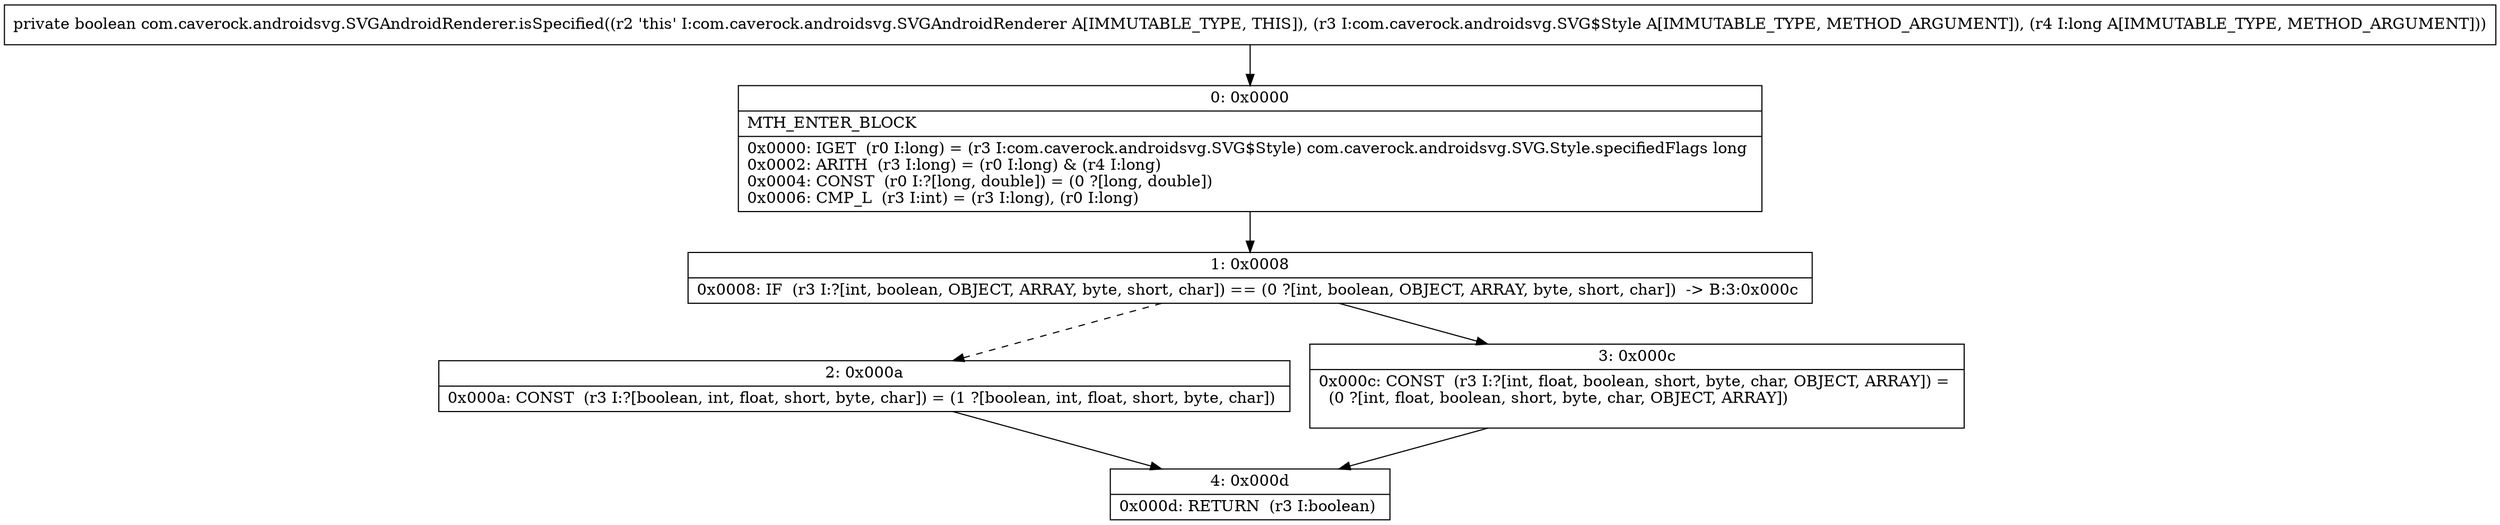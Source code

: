 digraph "CFG forcom.caverock.androidsvg.SVGAndroidRenderer.isSpecified(Lcom\/caverock\/androidsvg\/SVG$Style;J)Z" {
Node_0 [shape=record,label="{0\:\ 0x0000|MTH_ENTER_BLOCK\l|0x0000: IGET  (r0 I:long) = (r3 I:com.caverock.androidsvg.SVG$Style) com.caverock.androidsvg.SVG.Style.specifiedFlags long \l0x0002: ARITH  (r3 I:long) = (r0 I:long) & (r4 I:long) \l0x0004: CONST  (r0 I:?[long, double]) = (0 ?[long, double]) \l0x0006: CMP_L  (r3 I:int) = (r3 I:long), (r0 I:long) \l}"];
Node_1 [shape=record,label="{1\:\ 0x0008|0x0008: IF  (r3 I:?[int, boolean, OBJECT, ARRAY, byte, short, char]) == (0 ?[int, boolean, OBJECT, ARRAY, byte, short, char])  \-\> B:3:0x000c \l}"];
Node_2 [shape=record,label="{2\:\ 0x000a|0x000a: CONST  (r3 I:?[boolean, int, float, short, byte, char]) = (1 ?[boolean, int, float, short, byte, char]) \l}"];
Node_3 [shape=record,label="{3\:\ 0x000c|0x000c: CONST  (r3 I:?[int, float, boolean, short, byte, char, OBJECT, ARRAY]) = \l  (0 ?[int, float, boolean, short, byte, char, OBJECT, ARRAY])\l \l}"];
Node_4 [shape=record,label="{4\:\ 0x000d|0x000d: RETURN  (r3 I:boolean) \l}"];
MethodNode[shape=record,label="{private boolean com.caverock.androidsvg.SVGAndroidRenderer.isSpecified((r2 'this' I:com.caverock.androidsvg.SVGAndroidRenderer A[IMMUTABLE_TYPE, THIS]), (r3 I:com.caverock.androidsvg.SVG$Style A[IMMUTABLE_TYPE, METHOD_ARGUMENT]), (r4 I:long A[IMMUTABLE_TYPE, METHOD_ARGUMENT])) }"];
MethodNode -> Node_0;
Node_0 -> Node_1;
Node_1 -> Node_2[style=dashed];
Node_1 -> Node_3;
Node_2 -> Node_4;
Node_3 -> Node_4;
}

